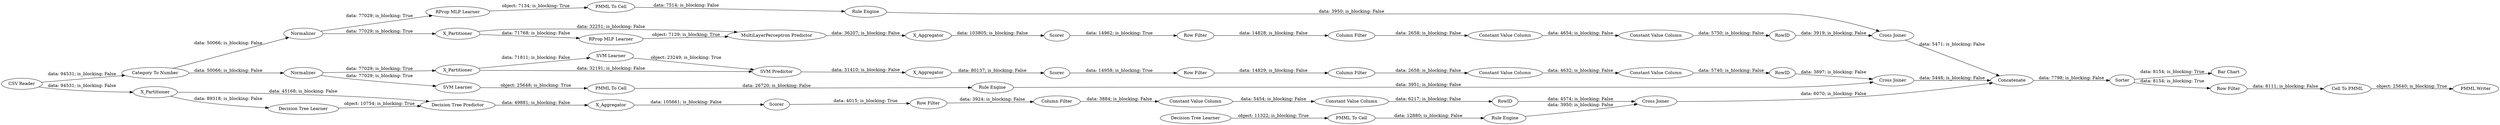 digraph {
	"5337716650982224150_294" [label="Column Filter"]
	"5337716650982224150_292" [label="Constant Value Column"]
	"-2864643848298262448_2" [label=X_Partitioner]
	"6724053236404850215_293" [label=RowID]
	"-2648253617144859938_38" [label="Cross Joiner"]
	"659841892086553194_294" [label="Column Filter"]
	"659841892086553194_290" [label="Constant Value Column"]
	"8092635652476727851_38" [label="Cross Joiner"]
	"-2648253617144859938_39" [label=Scorer]
	"659841892086553194_292" [label="Constant Value Column"]
	"-2864643848298262448_31" [label="SVM Learner"]
	"-9040255721286787790_54" [label="Cell To PMML"]
	"6724053236404850215_9" [label="Row Filter"]
	"-9040255721286787790_60" [label="CSV Reader"]
	"5337716650982224150_290" [label="Constant Value Column"]
	"-2864643848298262448_41" [label=Scorer]
	"5337716650982224150_293" [label=RowID]
	"8092635652476727851_39" [label=Normalizer]
	"8092635652476727851_40" [label=Scorer]
	"-9040255721286787790_59" [label="Bar Chart"]
	"6724053236404850215_292" [label="Constant Value Column"]
	"8092635652476727851_32" [label="MultiLayerPerceptron Predictor"]
	"7030721632721518623_35" [label="Rule Engine"]
	"-2864643848298262448_32" [label="SVM Predictor"]
	"-2864643848298262448_7" [label=X_Aggregator]
	"659841892086553194_293" [label=RowID]
	"-2648253617144859938_7" [label=X_Aggregator]
	"-2240359863809056965_22" [label="PMML To Cell"]
	"-2240359863809056965_35" [label="RProp MLP Learner"]
	"-2864643848298262448_39" [label="Cross Joiner"]
	"7030721632721518623_34" [label="PMML To Cell"]
	"-2648253617144859938_32" [label="Decision Tree Predictor"]
	"-9040255721286787790_53" [label="Row Filter"]
	"-2648253617144859938_31" [label="Decision Tree Learner"]
	"-2648253617144859938_28" [label="PMML To Cell"]
	"8092635652476727851_7" [label=X_Aggregator]
	"8092635652476727851_31" [label="RProp MLP Learner"]
	"-9040255721286787790_58" [label="Category To Number"]
	"659841892086553194_9" [label="Row Filter"]
	"-9040255721286787790_52" [label=Sorter]
	"-9040255721286787790_63" [label="PMML Writer"]
	"5337716650982224150_9" [label="Row Filter"]
	"-2648253617144859938_33" [label="Decision Tree Learner"]
	"-9040255721286787790_64" [label=Concatenate]
	"-2864643848298262448_40" [label=Normalizer]
	"6724053236404850215_294" [label="Column Filter"]
	"-2240359863809056965_34" [label="Rule Engine"]
	"8092635652476727851_2" [label=X_Partitioner]
	"7030721632721518623_33" [label="SVM Learner"]
	"6724053236404850215_290" [label="Constant Value Column"]
	"-2648253617144859938_2" [label=X_Partitioner]
	"-2648253617144859938_34" [label="Rule Engine"]
	"-2648253617144859938_31" -> "-2648253617144859938_32" [label="object: 10754; is_blocking: True"]
	"6724053236404850215_292" -> "6724053236404850215_293" [label="data: 5750; is_blocking: False"]
	"-9040255721286787790_54" -> "-9040255721286787790_63" [label="object: 25640; is_blocking: True"]
	"659841892086553194_290" -> "659841892086553194_292" [label="data: 5454; is_blocking: False"]
	"5337716650982224150_293" -> "-2864643848298262448_39" [label="data: 3897; is_blocking: False"]
	"-9040255721286787790_60" -> "-2648253617144859938_2" [label="data: 94531; is_blocking: False"]
	"8092635652476727851_31" -> "8092635652476727851_32" [label="object: 7129; is_blocking: True"]
	"-9040255721286787790_58" -> "8092635652476727851_39" [label="data: 50066; is_blocking: False"]
	"-2864643848298262448_39" -> "-9040255721286787790_64" [label="data: 5448; is_blocking: False"]
	"-9040255721286787790_52" -> "-9040255721286787790_53" [label="data: 8154; is_blocking: True"]
	"-2240359863809056965_34" -> "8092635652476727851_38" [label="data: 3950; is_blocking: False"]
	"-9040255721286787790_53" -> "-9040255721286787790_54" [label="data: 8111; is_blocking: False"]
	"-2648253617144859938_2" -> "-2648253617144859938_31" [label="data: 89318; is_blocking: False"]
	"7030721632721518623_34" -> "7030721632721518623_35" [label="data: 26720; is_blocking: False"]
	"8092635652476727851_40" -> "6724053236404850215_9" [label="data: 14962; is_blocking: True"]
	"-2864643848298262448_2" -> "-2864643848298262448_31" [label="data: 71811; is_blocking: False"]
	"659841892086553194_9" -> "659841892086553194_294" [label="data: 3924; is_blocking: False"]
	"-2864643848298262448_2" -> "-2864643848298262448_32" [label="data: 32191; is_blocking: False"]
	"8092635652476727851_39" -> "8092635652476727851_2" [label="data: 77029; is_blocking: True"]
	"-2864643848298262448_7" -> "-2864643848298262448_41" [label="data: 80137; is_blocking: False"]
	"8092635652476727851_32" -> "8092635652476727851_7" [label="data: 36207; is_blocking: False"]
	"5337716650982224150_292" -> "5337716650982224150_293" [label="data: 5740; is_blocking: False"]
	"659841892086553194_293" -> "-2648253617144859938_38" [label="data: 4574; is_blocking: False"]
	"-2864643848298262448_31" -> "-2864643848298262448_32" [label="object: 23249; is_blocking: True"]
	"-9040255721286787790_52" -> "-9040255721286787790_59" [label="data: 8154; is_blocking: True"]
	"8092635652476727851_2" -> "8092635652476727851_31" [label="data: 71768; is_blocking: False"]
	"-2240359863809056965_35" -> "-2240359863809056965_22" [label="object: 7134; is_blocking: True"]
	"-9040255721286787790_64" -> "-9040255721286787790_52" [label="data: 7798; is_blocking: False"]
	"5337716650982224150_290" -> "5337716650982224150_292" [label="data: 4632; is_blocking: False"]
	"6724053236404850215_294" -> "6724053236404850215_290" [label="data: 2658; is_blocking: False"]
	"8092635652476727851_39" -> "-2240359863809056965_35" [label="data: 77029; is_blocking: True"]
	"-2648253617144859938_32" -> "-2648253617144859938_7" [label="data: 49881; is_blocking: False"]
	"-2864643848298262448_41" -> "5337716650982224150_9" [label="data: 14958; is_blocking: True"]
	"7030721632721518623_35" -> "-2864643848298262448_39" [label="data: 3951; is_blocking: False"]
	"-2864643848298262448_40" -> "7030721632721518623_33" [label="data: 77029; is_blocking: True"]
	"6724053236404850215_290" -> "6724053236404850215_292" [label="data: 4654; is_blocking: False"]
	"6724053236404850215_9" -> "6724053236404850215_294" [label="data: 14828; is_blocking: False"]
	"659841892086553194_294" -> "659841892086553194_290" [label="data: 3884; is_blocking: False"]
	"-2648253617144859938_28" -> "-2648253617144859938_34" [label="data: 12880; is_blocking: False"]
	"-2648253617144859938_34" -> "-2648253617144859938_38" [label="data: 3950; is_blocking: False"]
	"-9040255721286787790_60" -> "-9040255721286787790_58" [label="data: 94531; is_blocking: False"]
	"659841892086553194_292" -> "659841892086553194_293" [label="data: 6217; is_blocking: False"]
	"-2648253617144859938_7" -> "-2648253617144859938_39" [label="data: 105661; is_blocking: False"]
	"5337716650982224150_9" -> "5337716650982224150_294" [label="data: 14829; is_blocking: False"]
	"-2240359863809056965_22" -> "-2240359863809056965_34" [label="data: 7514; is_blocking: False"]
	"-2648253617144859938_2" -> "-2648253617144859938_32" [label="data: 45168; is_blocking: False"]
	"-2648253617144859938_39" -> "659841892086553194_9" [label="data: 4015; is_blocking: True"]
	"6724053236404850215_293" -> "8092635652476727851_38" [label="data: 3919; is_blocking: False"]
	"7030721632721518623_33" -> "7030721632721518623_34" [label="object: 25648; is_blocking: True"]
	"5337716650982224150_294" -> "5337716650982224150_290" [label="data: 2658; is_blocking: False"]
	"-2648253617144859938_33" -> "-2648253617144859938_28" [label="object: 11322; is_blocking: True"]
	"-9040255721286787790_58" -> "-2864643848298262448_40" [label="data: 50066; is_blocking: False"]
	"-2864643848298262448_40" -> "-2864643848298262448_2" [label="data: 77029; is_blocking: True"]
	"-2864643848298262448_32" -> "-2864643848298262448_7" [label="data: 31410; is_blocking: False"]
	"8092635652476727851_7" -> "8092635652476727851_40" [label="data: 103805; is_blocking: False"]
	"-2648253617144859938_38" -> "-9040255721286787790_64" [label="data: 6070; is_blocking: False"]
	"8092635652476727851_2" -> "8092635652476727851_32" [label="data: 32251; is_blocking: False"]
	"8092635652476727851_38" -> "-9040255721286787790_64" [label="data: 5471; is_blocking: False"]
	rankdir=LR
}
